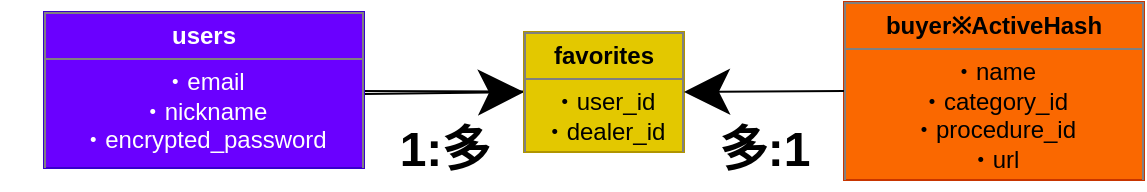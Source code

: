 <mxfile>
    <diagram id="mfvku0WF3CqYPJapVR3J" name="ページ1">
        <mxGraphModel dx="1356" dy="419" grid="1" gridSize="10" guides="1" tooltips="1" connect="1" arrows="1" fold="1" page="1" pageScale="1" pageWidth="827" pageHeight="1169" math="0" shadow="0">
            <root>
                <mxCell id="0"/>
                <mxCell id="1" parent="0"/>
                <mxCell id="3" style="edgeStyle=none;html=1;exitX=1;exitY=0.5;exitDx=0;exitDy=0;entryX=0;entryY=0.5;entryDx=0;entryDy=0;endSize=20;" parent="1" target="7" edge="1">
                    <mxGeometry relative="1" as="geometry">
                        <mxPoint x="160" y="231" as="sourcePoint"/>
                    </mxGeometry>
                </mxCell>
                <mxCell id="5" value="&lt;table border=&quot;1&quot; width=&quot;100%&quot; height=&quot;100%&quot; cellpadding=&quot;4&quot; style=&quot;width:100%;height:100%;border-collapse:collapse;&quot;&gt;&lt;tbody&gt;&lt;tr&gt;&lt;th align=&quot;center&quot;&gt;buyer※ActiveHash&lt;/th&gt;&lt;/tr&gt;&lt;tr&gt;&lt;td align=&quot;center&quot;&gt;・name&lt;br&gt;・category_id&lt;br&gt;・procedure_id&lt;br&gt;・url&lt;br&gt;&lt;br&gt;&lt;br&gt;&lt;br&gt;&lt;br&gt;&lt;br&gt;&lt;/td&gt;&lt;/tr&gt;&lt;tr&gt;&lt;td align=&quot;center&quot;&gt;&lt;br&gt;&lt;/td&gt;&lt;/tr&gt;&lt;/tbody&gt;&lt;/table&gt;" style="text;html=1;whiteSpace=wrap;strokeColor=#C73500;fillColor=#fa6800;overflow=fill;fontColor=#000000;" parent="1" vertex="1">
                    <mxGeometry x="400" y="185" width="150" height="89" as="geometry"/>
                </mxCell>
                <mxCell id="6" style="edgeStyle=none;html=1;endSize=20;entryX=1;entryY=0.5;entryDx=0;entryDy=0;exitX=0;exitY=0.5;exitDx=0;exitDy=0;startArrow=none;" parent="1" source="4" target="7" edge="1">
                    <mxGeometry relative="1" as="geometry">
                        <mxPoint x="400" y="231" as="sourcePoint"/>
                        <mxPoint x="438" y="311" as="targetPoint"/>
                    </mxGeometry>
                </mxCell>
                <mxCell id="7" value="&lt;table border=&quot;1&quot; width=&quot;100%&quot; height=&quot;100%&quot; cellpadding=&quot;4&quot; style=&quot;width:100%;height:100%;border-collapse:collapse;&quot;&gt;&lt;tbody&gt;&lt;tr&gt;&lt;th align=&quot;center&quot;&gt;favorites&lt;/th&gt;&lt;/tr&gt;&lt;tr&gt;&lt;td align=&quot;center&quot;&gt;・user_id&lt;br&gt;・dealer_id&lt;br&gt;&lt;br&gt;&lt;br&gt;&lt;br&gt;&lt;br&gt;&lt;br&gt;&lt;br&gt;&lt;br&gt;&lt;/td&gt;&lt;/tr&gt;&lt;tr&gt;&lt;td align=&quot;center&quot;&gt;&lt;br&gt;&lt;/td&gt;&lt;/tr&gt;&lt;/tbody&gt;&lt;/table&gt;" style="text;html=1;whiteSpace=wrap;strokeColor=#B09500;fillColor=#e3c800;overflow=fill;fontColor=#000000;" parent="1" vertex="1">
                    <mxGeometry x="240" y="200" width="80" height="60" as="geometry"/>
                </mxCell>
                <mxCell id="11" value="多:1" style="text;strokeColor=none;fillColor=none;html=1;fontSize=24;fontStyle=1;verticalAlign=middle;align=center;direction=south;flipV=1;flipH=1;horizontal=0;rotation=90;" parent="1" vertex="1">
                    <mxGeometry x="340" y="211" width="40" height="96" as="geometry"/>
                </mxCell>
                <mxCell id="14" value="1:多" style="text;strokeColor=none;fillColor=none;html=1;fontSize=24;fontStyle=1;verticalAlign=middle;align=center;direction=south;flipV=1;flipH=1;horizontal=0;rotation=90;" parent="1" vertex="1">
                    <mxGeometry x="180" y="211" width="40" height="96" as="geometry"/>
                </mxCell>
                <mxCell id="4" value="&lt;table border=&quot;1&quot; width=&quot;100%&quot; height=&quot;100%&quot; cellpadding=&quot;4&quot; style=&quot;width:100%;height:100%;border-collapse:collapse;&quot;&gt;&lt;tbody&gt;&lt;tr&gt;&lt;th align=&quot;center&quot;&gt;users&lt;/th&gt;&lt;/tr&gt;&lt;tr&gt;&lt;td align=&quot;center&quot;&gt;・email &lt;br&gt;・nickname&lt;br&gt;・encrypted_password&lt;br&gt;&lt;br&gt;&lt;br&gt;&lt;/td&gt;&lt;/tr&gt;&lt;tr&gt;&lt;td align=&quot;center&quot;&gt;&lt;br&gt;&lt;/td&gt;&lt;/tr&gt;&lt;/tbody&gt;&lt;/table&gt;" style="text;html=1;whiteSpace=wrap;overflow=fill;rounded=0;fillColor=#6a00ff;fontColor=#ffffff;strokeColor=#3700CC;" parent="1" vertex="1">
                    <mxGeometry y="190" width="160" height="78" as="geometry"/>
                </mxCell>
                <mxCell id="16" style="edgeStyle=none;html=1;exitX=0;exitY=0.5;exitDx=0;exitDy=0;entryX=1;entryY=0.5;entryDx=0;entryDy=0;endSize=20;" parent="1" source="5" target="7" edge="1">
                    <mxGeometry relative="1" as="geometry">
                        <mxPoint x="310" y="132" as="sourcePoint"/>
                        <mxPoint x="390" y="130" as="targetPoint"/>
                    </mxGeometry>
                </mxCell>
            </root>
        </mxGraphModel>
    </diagram>
    <diagram id="Sb5DneSS45o29x8rWhfd" name="ページ2">
        <mxGraphModel dx="1169" dy="779" grid="1" gridSize="10" guides="1" tooltips="1" connect="1" arrows="1" fold="1" page="1" pageScale="1" pageWidth="827" pageHeight="1169" math="0" shadow="0">
            <root>
                <mxCell id="0"/>
                <mxCell id="1" parent="0"/>
                <mxCell id="dpaWADZhmVoDI6ehUrXR-1" style="edgeStyle=elbowEdgeStyle;html=1;startArrow=none;endArrow=none;entryX=0;entryY=0.5;entryDx=0;entryDy=0;" edge="1" parent="1" source="dpaWADZhmVoDI6ehUrXR-4" target="dpaWADZhmVoDI6ehUrXR-5">
                    <mxGeometry relative="1" as="geometry"/>
                </mxCell>
                <mxCell id="dpaWADZhmVoDI6ehUrXR-2" style="edgeStyle=elbowEdgeStyle;html=1;startArrow=none;endArrow=none;entryX=0;entryY=0.5;entryDx=0;entryDy=0;" edge="1" parent="1" source="dpaWADZhmVoDI6ehUrXR-4" target="dpaWADZhmVoDI6ehUrXR-6">
                    <mxGeometry relative="1" as="geometry"/>
                </mxCell>
                <mxCell id="dpaWADZhmVoDI6ehUrXR-3" style="edgeStyle=elbowEdgeStyle;html=1;startArrow=none;endArrow=none;entryX=0;entryY=0.5;entryDx=0;entryDy=0;" edge="1" parent="1" source="dpaWADZhmVoDI6ehUrXR-4" target="dpaWADZhmVoDI6ehUrXR-7">
                    <mxGeometry relative="1" as="geometry"/>
                </mxCell>
                <mxCell id="dpaWADZhmVoDI6ehUrXR-4" value="一覧ページ" style="whiteSpace=wrap;html=1;align=center;verticalAlign=middle;treeFolding=1;treeMoving=1;newEdgeStyle={&quot;edgeStyle&quot;:&quot;elbowEdgeStyle&quot;,&quot;startArrow&quot;:&quot;none&quot;,&quot;endArrow&quot;:&quot;none&quot;};fontSize=10;movable=0;resizable=0;rotatable=0;deletable=0;editable=0;connectable=0;" vertex="1" parent="1">
                    <mxGeometry x="254" y="240" width="120" height="35" as="geometry"/>
                </mxCell>
                <mxCell id="dpaWADZhmVoDI6ehUrXR-5" value="ユーザーログインページ" style="whiteSpace=wrap;html=1;align=center;verticalAlign=middle;treeFolding=1;treeMoving=1;newEdgeStyle={&quot;edgeStyle&quot;:&quot;elbowEdgeStyle&quot;,&quot;startArrow&quot;:&quot;none&quot;,&quot;endArrow&quot;:&quot;none&quot;};fontSize=10;movable=0;resizable=0;rotatable=0;deletable=0;editable=0;connectable=0;" vertex="1" parent="1">
                    <mxGeometry x="454" y="240" width="120" height="35" as="geometry"/>
                </mxCell>
                <mxCell id="dpaWADZhmVoDI6ehUrXR-6" value="ユーザー新規登録ページ" style="whiteSpace=wrap;html=1;align=center;verticalAlign=middle;treeFolding=1;treeMoving=1;newEdgeStyle={&quot;edgeStyle&quot;:&quot;elbowEdgeStyle&quot;,&quot;startArrow&quot;:&quot;none&quot;,&quot;endArrow&quot;:&quot;none&quot;};fontSize=10;movable=0;resizable=0;rotatable=0;deletable=0;editable=0;connectable=0;" vertex="1" parent="1">
                    <mxGeometry x="454" y="310" width="120" height="35" as="geometry"/>
                </mxCell>
                <mxCell id="dpaWADZhmVoDI6ehUrXR-7" value="お気に入り買取業者一覧ページ" style="whiteSpace=wrap;html=1;align=center;verticalAlign=middle;treeFolding=1;treeMoving=1;newEdgeStyle={&quot;edgeStyle&quot;:&quot;elbowEdgeStyle&quot;,&quot;startArrow&quot;:&quot;none&quot;,&quot;endArrow&quot;:&quot;none&quot;};fontSize=10;movable=0;resizable=0;rotatable=0;deletable=0;editable=0;connectable=0;" vertex="1" parent="1">
                    <mxGeometry x="454" y="379.5" width="120" height="35" as="geometry"/>
                </mxCell>
            </root>
        </mxGraphModel>
    </diagram>
</mxfile>